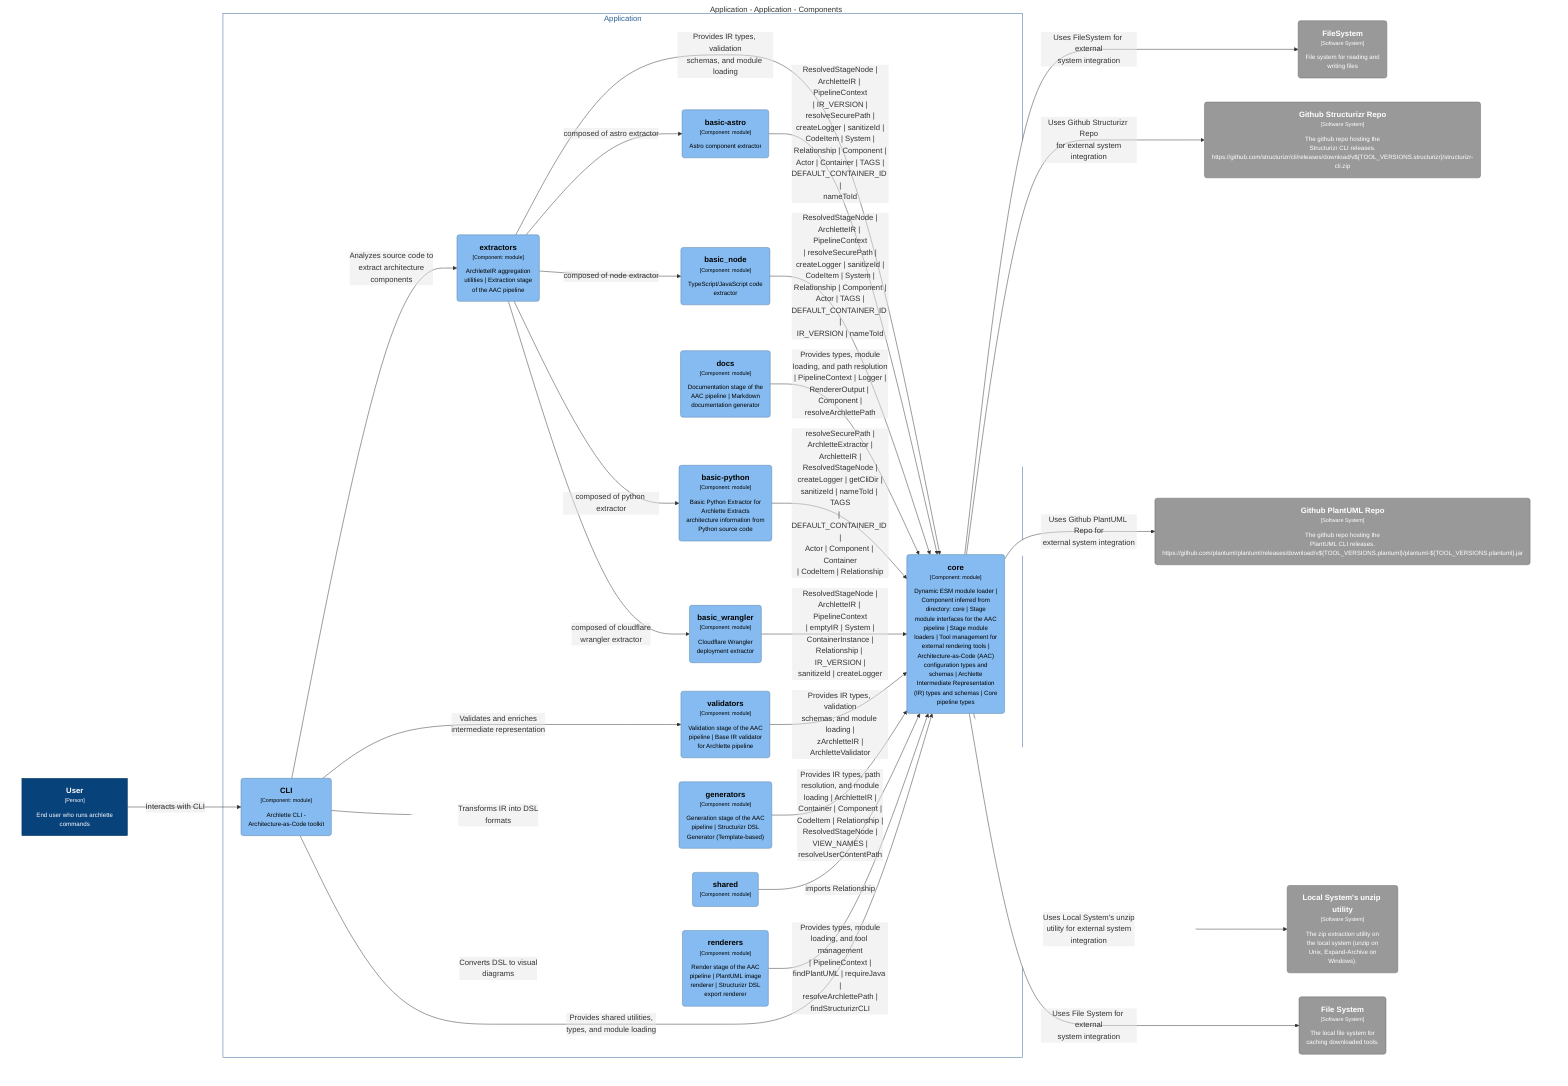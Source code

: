 graph TB
  linkStyle default fill:#ffffff

  subgraph diagram ["Application - Application - Components"]
    style diagram fill:#ffffff,stroke:#ffffff

    1["<div style='font-weight: bold'>User</div><div style='font-size: 70%; margin-top: 0px'>[Person]</div><div style='font-size: 80%; margin-top:10px'>End user who runs archlette<br />commands</div>"]
    style 1 fill:#08427b,stroke:#052e56,color:#ffffff
    2("<div style='font-weight: bold'>FileSystem</div><div style='font-size: 70%; margin-top: 0px'>[Software System]</div><div style='font-size: 80%; margin-top:10px'>File system for reading and<br />writing files</div>")
    style 2 fill:#999999,stroke:#6b6b6b,color:#ffffff
    3("<div style='font-weight: bold'>Github Structurizr Repo</div><div style='font-size: 70%; margin-top: 0px'>[Software System]</div><div style='font-size: 80%; margin-top:10px'>The github repo hosting the<br />Structurizr CLI releases.<br />https://github.com/structurizr/cli/releases/download/v${TOOL_VERSIONS.structurizr}/structurizr-cli.zip</div>")
    style 3 fill:#999999,stroke:#6b6b6b,color:#ffffff
    4("<div style='font-weight: bold'>Github PlantUML Repo</div><div style='font-size: 70%; margin-top: 0px'>[Software System]</div><div style='font-size: 80%; margin-top:10px'>The github repo hosting the<br />PlantUML CLI releases.<br />https://github.com/plantuml/plantuml/releases/download/v${TOOL_VERSIONS.plantuml}/plantuml-${TOOL_VERSIONS.plantuml}.jar</div>")
    style 4 fill:#999999,stroke:#6b6b6b,color:#ffffff
    5("<div style='font-weight: bold'>Local System's unzip utility</div><div style='font-size: 70%; margin-top: 0px'>[Software System]</div><div style='font-size: 80%; margin-top:10px'>The zip extraction utility on<br />the local system (unzip on<br />Unix, Expand-Archive on<br />Windows).</div>")
    style 5 fill:#999999,stroke:#6b6b6b,color:#ffffff
    6("<div style='font-weight: bold'>File System</div><div style='font-size: 70%; margin-top: 0px'>[Software System]</div><div style='font-size: 80%; margin-top:10px'>The local file system for<br />caching downloaded tools.</div>")
    style 6 fill:#999999,stroke:#6b6b6b,color:#ffffff

    subgraph 8 ["Application"]
      style 8 fill:#ffffff,stroke:#2e6295,color:#2e6295

      10("<div style='font-weight: bold'>extractors</div><div style='font-size: 70%; margin-top: 0px'>[Component: module]</div><div style='font-size: 80%; margin-top:10px'>ArchletteIR aggregation<br />utilities | Extraction stage<br />of the AAC pipeline</div>")
      style 10 fill:#85bbf0,stroke:#5d82a8,color:#000000
      11("<div style='font-weight: bold'>validators</div><div style='font-size: 70%; margin-top: 0px'>[Component: module]</div><div style='font-size: 80%; margin-top:10px'>Validation stage of the AAC<br />pipeline | Base IR validator<br />for Archlette pipeline</div>")
      style 11 fill:#85bbf0,stroke:#5d82a8,color:#000000
      12("<div style='font-weight: bold'>generators</div><div style='font-size: 70%; margin-top: 0px'>[Component: module]</div><div style='font-size: 80%; margin-top:10px'>Generation stage of the AAC<br />pipeline | Structurizr DSL<br />Generator (Template-based)</div>")
      style 12 fill:#85bbf0,stroke:#5d82a8,color:#000000
      13("<div style='font-weight: bold'>renderers</div><div style='font-size: 70%; margin-top: 0px'>[Component: module]</div><div style='font-size: 80%; margin-top:10px'>Render stage of the AAC<br />pipeline | PlantUML image<br />renderer | Structurizr DSL<br />export renderer</div>")
      style 13 fill:#85bbf0,stroke:#5d82a8,color:#000000
      14("<div style='font-weight: bold'>docs</div><div style='font-size: 70%; margin-top: 0px'>[Component: module]</div><div style='font-size: 80%; margin-top:10px'>Documentation stage of the<br />AAC pipeline | Markdown<br />documentation generator</div>")
      style 14 fill:#85bbf0,stroke:#5d82a8,color:#000000
      15("<div style='font-weight: bold'>core</div><div style='font-size: 70%; margin-top: 0px'>[Component: module]</div><div style='font-size: 80%; margin-top:10px'>Dynamic ESM module loader |<br />Component inferred from<br />directory: core | Stage<br />module interfaces for the AAC<br />pipeline | Stage module<br />loaders | Tool management for<br />external rendering tools |<br />Architecture-as-Code (AAC)<br />configuration types and<br />schemas | Archlette<br />Intermediate Representation<br />(IR) types and schemas | Core<br />pipeline types</div>")
      style 15 fill:#85bbf0,stroke:#5d82a8,color:#000000
      16("<div style='font-weight: bold'>basic-astro</div><div style='font-size: 70%; margin-top: 0px'>[Component: module]</div><div style='font-size: 80%; margin-top:10px'>Astro component extractor</div>")
      style 16 fill:#85bbf0,stroke:#5d82a8,color:#000000
      17("<div style='font-weight: bold'>basic_node</div><div style='font-size: 70%; margin-top: 0px'>[Component: module]</div><div style='font-size: 80%; margin-top:10px'>TypeScript/JavaScript code<br />extractor</div>")
      style 17 fill:#85bbf0,stroke:#5d82a8,color:#000000
      18("<div style='font-weight: bold'>basic-python</div><div style='font-size: 70%; margin-top: 0px'>[Component: module]</div><div style='font-size: 80%; margin-top:10px'>Basic Python Extractor for<br />Archlette Extracts<br />architecture information from<br />Python source code</div>")
      style 18 fill:#85bbf0,stroke:#5d82a8,color:#000000
      19("<div style='font-weight: bold'>basic_wrangler</div><div style='font-size: 70%; margin-top: 0px'>[Component: module]</div><div style='font-size: 80%; margin-top:10px'>Cloudflare Wrangler<br />deployment extractor</div>")
      style 19 fill:#85bbf0,stroke:#5d82a8,color:#000000
      20("<div style='font-weight: bold'>shared</div><div style='font-size: 70%; margin-top: 0px'>[Component: module]</div>")
      style 20 fill:#85bbf0,stroke:#5d82a8,color:#000000
      9("<div style='font-weight: bold'>CLI</div><div style='font-size: 70%; margin-top: 0px'>[Component: module]</div><div style='font-size: 80%; margin-top:10px'>Archlette CLI -<br />Architecture-as-Code toolkit</div>")
      style 9 fill:#85bbf0,stroke:#5d82a8,color:#000000
    end

    9-- "<div>Analyzes source code to<br />extract architecture<br />components</div><div style='font-size: 70%'></div>" -->10
    9-- "<div>Validates and enriches<br />intermediate representation</div><div style='font-size: 70%'></div>" -->11
    9-- "<div>Transforms IR into DSL<br />formats</div><div style='font-size: 70%'></div>" -->12
    9-- "<div>Converts DSL to visual<br />diagrams</div><div style='font-size: 70%'></div>" -->13
    9-- "<div>Provides shared utilities,<br />types, and module loading</div><div style='font-size: 70%'></div>" -->15
    10-- "<div>Provides IR types, validation<br />schemas, and module loading</div><div style='font-size: 70%'></div>" -->15
    10-- "<div>composed of astro extractor</div><div style='font-size: 70%'></div>" -->16
    10-- "<div>composed of node extractor</div><div style='font-size: 70%'></div>" -->17
    10-- "<div>composed of python extractor</div><div style='font-size: 70%'></div>" -->18
    10-- "<div>composed of cloudflare<br />wrangler extractor</div><div style='font-size: 70%'></div>" -->19
    11-- "<div>Provides IR types, validation<br />schemas, and module loading |<br />zArchletteIR |<br />ArchletteValidator</div><div style='font-size: 70%'></div>" -->15
    12-- "<div>Provides IR types, path<br />resolution, and module<br />loading | ArchletteIR |<br />Container | Component |<br />CodeItem | Relationship |<br />ResolvedStageNode |<br />VIEW_NAMES |<br />resolveUserContentPath</div><div style='font-size: 70%'></div>" -->15
    13-- "<div>Provides types, module<br />loading, and tool management<br />| PipelineContext |<br />findPlantUML | requireJava |<br />resolveArchlettePath |<br />findStructurizrCLI</div><div style='font-size: 70%'></div>" -->15
    14-- "<div>Provides types, module<br />loading, and path resolution<br />| PipelineContext | Logger |<br />RendererOutput | Component |<br />resolveArchlettePath</div><div style='font-size: 70%'></div>" -->15
    16-- "<div>ResolvedStageNode |<br />ArchletteIR | PipelineContext<br />| IR_VERSION |<br />resolveSecurePath |<br />createLogger | sanitizeId |<br />CodeItem | System |<br />Relationship | Component |<br />Actor | Container | TAGS |<br />DEFAULT_CONTAINER_ID |<br />nameToId</div><div style='font-size: 70%'></div>" -->15
    17-- "<div>ResolvedStageNode |<br />ArchletteIR | PipelineContext<br />| resolveSecurePath |<br />createLogger | sanitizeId |<br />CodeItem | System |<br />Relationship | Component |<br />Actor | TAGS |<br />DEFAULT_CONTAINER_ID |<br />IR_VERSION | nameToId</div><div style='font-size: 70%'></div>" -->15
    18-- "<div>resolveSecurePath |<br />ArchletteExtractor |<br />ArchletteIR |<br />ResolvedStageNode |<br />createLogger | getCliDir |<br />sanitizeId | nameToId | TAGS<br />| DEFAULT_CONTAINER_ID |<br />Actor | Component | Container<br />| CodeItem | Relationship</div><div style='font-size: 70%'></div>" -->15
    19-- "<div>ResolvedStageNode |<br />ArchletteIR | PipelineContext<br />| emptyIR | System |<br />ContainerInstance |<br />Relationship | IR_VERSION |<br />sanitizeId | createLogger</div><div style='font-size: 70%'></div>" -->15
    20-- "<div>imports Relationship</div><div style='font-size: 70%'></div>" -->15
    1-- "<div>Interacts with CLI</div><div style='font-size: 70%'></div>" -->9
    15-- "<div>Uses FileSystem for external<br />system integration</div><div style='font-size: 70%'></div>" -->2
    15-- "<div>Uses Github Structurizr Repo<br />for external system<br />integration</div><div style='font-size: 70%'></div>" -->3
    15-- "<div>Uses Github PlantUML Repo for<br />external system integration</div><div style='font-size: 70%'></div>" -->4
    15-- "<div>Uses Local System's unzip<br />utility for external system<br />integration</div><div style='font-size: 70%'></div>" -->5
    15-- "<div>Uses File System for external<br />system integration</div><div style='font-size: 70%'></div>" -->6
  end